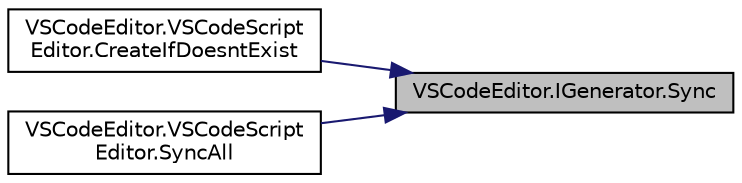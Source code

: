 digraph "VSCodeEditor.IGenerator.Sync"
{
 // LATEX_PDF_SIZE
  edge [fontname="Helvetica",fontsize="10",labelfontname="Helvetica",labelfontsize="10"];
  node [fontname="Helvetica",fontsize="10",shape=record];
  rankdir="RL";
  Node1 [label="VSCodeEditor.IGenerator.Sync",height=0.2,width=0.4,color="black", fillcolor="grey75", style="filled", fontcolor="black",tooltip=" "];
  Node1 -> Node2 [dir="back",color="midnightblue",fontsize="10",style="solid",fontname="Helvetica"];
  Node2 [label="VSCodeEditor.VSCodeScript\lEditor.CreateIfDoesntExist",height=0.2,width=0.4,color="black", fillcolor="white", style="filled",URL="$class_v_s_code_editor_1_1_v_s_code_script_editor.html#aba06d39e77ea3de0c6ac14eea38728c3",tooltip=" "];
  Node1 -> Node3 [dir="back",color="midnightblue",fontsize="10",style="solid",fontname="Helvetica"];
  Node3 [label="VSCodeEditor.VSCodeScript\lEditor.SyncAll",height=0.2,width=0.4,color="black", fillcolor="white", style="filled",URL="$class_v_s_code_editor_1_1_v_s_code_script_editor.html#aeb78af562ff11f73c7dcb946ab1be533",tooltip=" "];
}
